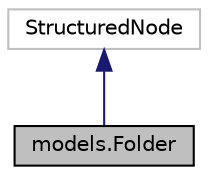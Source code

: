 digraph "models.Folder"
{
 // LATEX_PDF_SIZE
  edge [fontname="Helvetica",fontsize="10",labelfontname="Helvetica",labelfontsize="10"];
  node [fontname="Helvetica",fontsize="10",shape=record];
  Node1 [label="models.Folder",height=0.2,width=0.4,color="black", fillcolor="grey75", style="filled", fontcolor="black",tooltip="Object Folder class format for neo4j containing: folder id_ folder name if it is root or not if it is..."];
  Node2 -> Node1 [dir="back",color="midnightblue",fontsize="10",style="solid",fontname="Helvetica"];
  Node2 [label="StructuredNode",height=0.2,width=0.4,color="grey75", fillcolor="white", style="filled",tooltip=" "];
}
